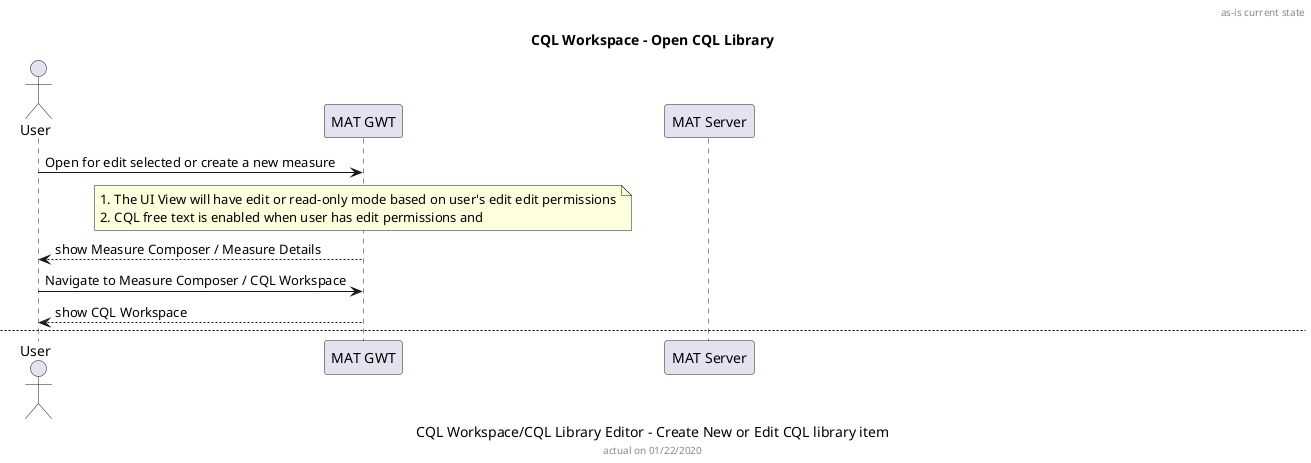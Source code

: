 @startuml
header as-is current state
caption CQL Workspace/CQL Library Editor - Create New or Edit CQL library item
title CQL Workspace - Open CQL Library

actor User
participant "MAT GWT"
participant "MAT Server"


User -> "MAT GWT": Open for edit selected or create a new measure
note over "MAT GWT"
    # The UI View will have edit or read-only mode based on user's edit edit permissions
    # CQL free text is enabled when user has edit permissions and
end note
"MAT GWT" --> User: show Measure Composer / Measure Details

User -> "MAT GWT": Navigate to Measure Composer / CQL Workspace
"MAT GWT" --> User: show CQL Workspace


newpage General information
User -> "MAT GWT": User modifies "General Information" fields
User -> "MAT GWT": save
"MAT GWT" -> "MAT Server": CQLLibraryService()::saveAndModifyCQLGeneralInfo(\n\tString libraryId, \n\tString libraryValue, \n\tString libraryComment)

newpage Includes
opt Includes
    note over "MAT GWT", "MAT Server"
        TBD
    end note
end

newpage Value Sets
opt Value Sets
    note over "MAT GWT", "MAT Server"
        TBD
    end note
end

newpage CQL Workspace - Codes
opt Codes
    note over "MAT GWT", "MAT Server"
        TBD
    end note
end

newpage Parameters
opt Parameters
    note over "MAT GWT", "MAT Server"
        TBD
    end note
end

newpage Definition
opt Definition
    note over "MAT GWT", "MAT Server"
        TBD
    end note
end

newpage Function
opt Function
    note over "MAT GWT", "MAT Server"
        TBD
    end note
end

newpage Edit or save CQL Library

note over User,"MAT GWT"
<b>Precondition:
library is open for editing
end note


opt CQL Libary Editor
    User -> "MAT GWT": click Save
    "MAT GWT" -> "MAT GWT": saveCQLFile
    "MAT GWT" -> "MAT Server": saveCQLFile(measureId, cql)
    "MAT Server" -> "MAT Server": load previous measure's XML from DB by measureId
    "MAT Server" -> "MAT Server": load previous measure from DB by measureId
    "MAT Server" -> "MAT Server": previousModel = create CQLModel object from the previous measure's XML
    "MAT Server" -> "MAT Server": create linter confg(\n\tprev. lib name,\n\tformatted(prev rev. number, prev. VERSION),\n\t'QDM',\n\tprev. QDM_VERSION, previousModel)
    "MAT Server" -> "MAT Server": result:SaveUpdateCQLResult = cqlSevice::saveCQLFile (prev. measure's XML, cql, linter config)
    group cqlSevice::saveCQLFile
        opt if measure is not editable return
            "MAT Server" --> "MAT GWT"
            note over "MAT GWT", "MAT Server"
                isEditable = (isOwner || isSuperUser || isSharedToEdit) && isDraft;
            end note
        end
        "MAT Server" -> "MAT Server": parsedResult = parse cql
        "MAT Server" -> "MAT Server": reverseEngineeredCQLLookup = marshallCQLModel
        note left "MAT Server": re-create cql from the parsed model
        "MAT Server" -> "MAT Server": check for syntax error
        "MAT Server" -> "MAT Server": check parsed model for duplicated identifiers\n or identifier as a keyword
        "MAT Server" -> "MAT Server": check parsed result has errors
        alt parsed result has <b>NO</b> errors
            note over "MAT Server"
                #format cql
                #re-construct model from formatted cql
                #update parsedResult with xml marshalled from formatted cql model
                #update parsedResult with cql re-constructed from formatted cql model
            end note
        else parsed result has errors
            note over "MAT Server"
                Update parsedResult with xml
                Update parsedResult with cql
            end note
        end
        "MAT Server" -> "MAT Server": linter = CQLUtil.lint(cql, linter config)
        "MAT Server" -> "MAT Server": validateDatatypeCombinations (\n\tcql model,\n\tvalue set data type map,\n\tcode data type map)
        "MAT Server" -> "MAT Server": create SaveUpdateCQLResult
        note over "MAT Server"
            SaveUpdateCQLResult is created from parsed xml, cql model and
            all errors, warnings from parsing and linter and data types validation
        end note
        note over "MAT Server" #FFAAAA
            <b>Remark!</b> cql / xml are parsed and marshaled back and forth multiple times.
            It can be optimized for better performance.
            Also, both ReverseEngineerListener and Linter use similar code and ANTLR parser.
            There is a potential in code re-use and performance optimization.
        end note
    end
    "MAT Server" -> "MAT Server": update xml cqlLookUp with measure
    opt result.isSuccess()
        "MAT Server" -> "MAT Server": clean definitions from population groups
        note over "MAT Server"
            need to clean definitions from populations and groupings.
            go through all of the definitions in the previous model and check if they are in the new model
            if the old definition is not in the new model, clean the groupings
        end note
        "MAT Server" -> "MAT Server": clean measure observation and groups
        note over "MAT Server"
            do the same thing for functions
        end note
    end
    "MAT Server" -> "MAT Server": save measure xml
    opt result.isSuccess()
        "MAT Server" -> "MAT Server": add to cql library history
        "MAT Server" -> "MAT Server": save measure
    end
    "MAT Server" --> "MAT GWT": return result of SaveUpdateCQLResult
end

footer actual on 01/22/2020

@enduml